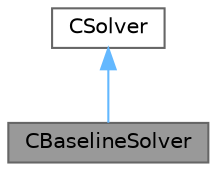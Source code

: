 digraph "CBaselineSolver"
{
 // LATEX_PDF_SIZE
  bgcolor="transparent";
  edge [fontname=Helvetica,fontsize=10,labelfontname=Helvetica,labelfontsize=10];
  node [fontname=Helvetica,fontsize=10,shape=box,height=0.2,width=0.4];
  Node1 [id="Node000001",label="CBaselineSolver",height=0.2,width=0.4,color="gray40", fillcolor="grey60", style="filled", fontcolor="black",tooltip="Main class for defining a baseline solution from a restart file (for output)."];
  Node2 -> Node1 [id="edge1_Node000001_Node000002",dir="back",color="steelblue1",style="solid",tooltip=" "];
  Node2 [id="Node000002",label="CSolver",height=0.2,width=0.4,color="gray40", fillcolor="white", style="filled",URL="$classCSolver.html",tooltip=" "];
}

